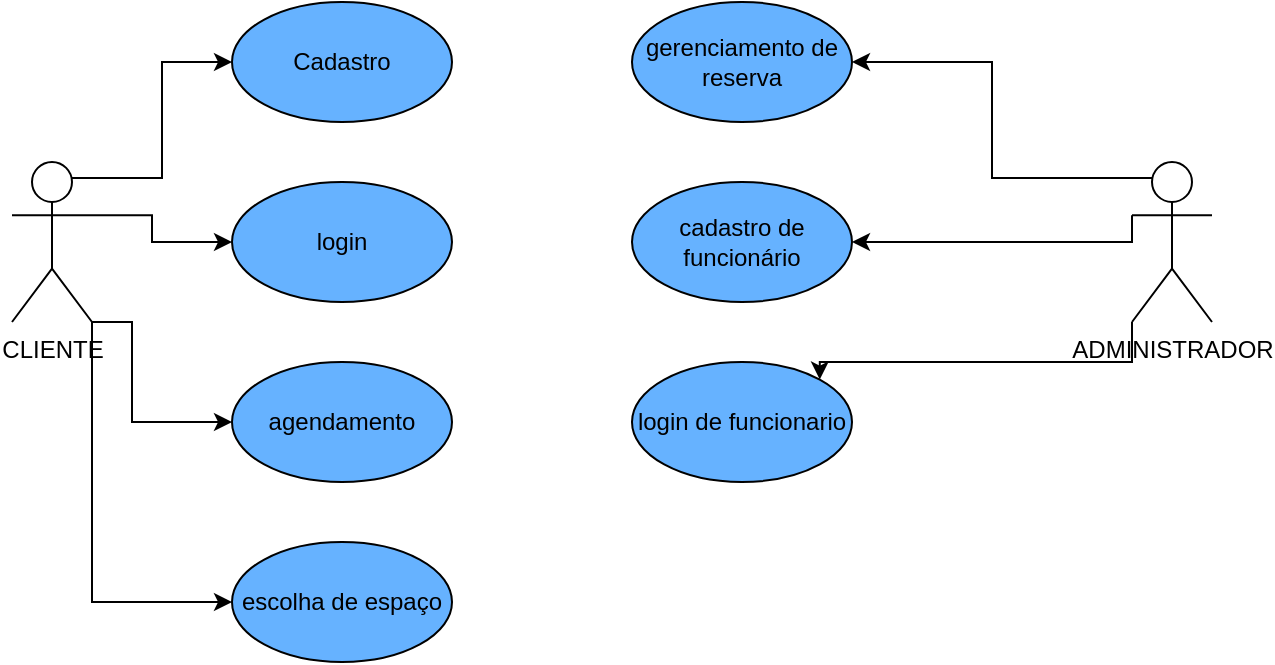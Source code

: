 <mxfile version="21.5.2" type="device">
  <diagram name="Página-1" id="bVTbEiBETd8POCgD1tPP">
    <mxGraphModel dx="1434" dy="770" grid="1" gridSize="10" guides="1" tooltips="1" connect="1" arrows="1" fold="1" page="1" pageScale="1" pageWidth="827" pageHeight="1169" math="0" shadow="0">
      <root>
        <mxCell id="0" />
        <mxCell id="1" parent="0" />
        <mxCell id="IVSDh0E4jYxHIzMtSPzy-12" style="edgeStyle=orthogonalEdgeStyle;rounded=0;orthogonalLoop=1;jettySize=auto;html=1;exitX=1;exitY=1;exitDx=0;exitDy=0;exitPerimeter=0;entryX=0;entryY=0.5;entryDx=0;entryDy=0;" edge="1" parent="1" source="IVSDh0E4jYxHIzMtSPzy-1" target="IVSDh0E4jYxHIzMtSPzy-5">
          <mxGeometry relative="1" as="geometry">
            <Array as="points">
              <mxPoint x="120" y="400" />
              <mxPoint x="120" y="450" />
            </Array>
          </mxGeometry>
        </mxCell>
        <mxCell id="IVSDh0E4jYxHIzMtSPzy-13" style="edgeStyle=orthogonalEdgeStyle;rounded=0;orthogonalLoop=1;jettySize=auto;html=1;exitX=1;exitY=0.333;exitDx=0;exitDy=0;exitPerimeter=0;" edge="1" parent="1" source="IVSDh0E4jYxHIzMtSPzy-1" target="IVSDh0E4jYxHIzMtSPzy-4">
          <mxGeometry relative="1" as="geometry">
            <Array as="points">
              <mxPoint x="130" y="347" />
              <mxPoint x="130" y="360" />
            </Array>
          </mxGeometry>
        </mxCell>
        <mxCell id="IVSDh0E4jYxHIzMtSPzy-14" style="edgeStyle=orthogonalEdgeStyle;rounded=0;orthogonalLoop=1;jettySize=auto;html=1;exitX=0.75;exitY=0.1;exitDx=0;exitDy=0;exitPerimeter=0;entryX=0;entryY=0.5;entryDx=0;entryDy=0;" edge="1" parent="1" source="IVSDh0E4jYxHIzMtSPzy-1" target="IVSDh0E4jYxHIzMtSPzy-3">
          <mxGeometry relative="1" as="geometry" />
        </mxCell>
        <mxCell id="IVSDh0E4jYxHIzMtSPzy-24" style="edgeStyle=orthogonalEdgeStyle;rounded=0;orthogonalLoop=1;jettySize=auto;html=1;exitX=1;exitY=1;exitDx=0;exitDy=0;exitPerimeter=0;entryX=0;entryY=0.5;entryDx=0;entryDy=0;" edge="1" parent="1" source="IVSDh0E4jYxHIzMtSPzy-1" target="IVSDh0E4jYxHIzMtSPzy-23">
          <mxGeometry relative="1" as="geometry" />
        </mxCell>
        <mxCell id="IVSDh0E4jYxHIzMtSPzy-1" value="&lt;div&gt;CLIENTE&lt;/div&gt;" style="shape=umlActor;verticalLabelPosition=bottom;verticalAlign=top;html=1;outlineConnect=0;" vertex="1" parent="1">
          <mxGeometry x="60" y="320" width="40" height="80" as="geometry" />
        </mxCell>
        <mxCell id="IVSDh0E4jYxHIzMtSPzy-3" value="&lt;div&gt;Cadastro&lt;/div&gt;" style="ellipse;whiteSpace=wrap;html=1;labelBackgroundColor=none;fillColor=#66B2FF;" vertex="1" parent="1">
          <mxGeometry x="170" y="240" width="110" height="60" as="geometry" />
        </mxCell>
        <mxCell id="IVSDh0E4jYxHIzMtSPzy-4" value="login" style="ellipse;whiteSpace=wrap;html=1;labelBackgroundColor=none;fillColor=#66B2FF;" vertex="1" parent="1">
          <mxGeometry x="170" y="330" width="110" height="60" as="geometry" />
        </mxCell>
        <mxCell id="IVSDh0E4jYxHIzMtSPzy-5" value="agendamento" style="ellipse;whiteSpace=wrap;html=1;labelBackgroundColor=none;fillColor=#66B2FF;" vertex="1" parent="1">
          <mxGeometry x="170" y="420" width="110" height="60" as="geometry" />
        </mxCell>
        <mxCell id="IVSDh0E4jYxHIzMtSPzy-16" style="edgeStyle=orthogonalEdgeStyle;rounded=0;orthogonalLoop=1;jettySize=auto;html=1;exitX=0.25;exitY=0.1;exitDx=0;exitDy=0;exitPerimeter=0;entryX=1;entryY=0.5;entryDx=0;entryDy=0;" edge="1" parent="1" source="IVSDh0E4jYxHIzMtSPzy-7" target="IVSDh0E4jYxHIzMtSPzy-10">
          <mxGeometry relative="1" as="geometry" />
        </mxCell>
        <mxCell id="IVSDh0E4jYxHIzMtSPzy-17" style="edgeStyle=orthogonalEdgeStyle;rounded=0;orthogonalLoop=1;jettySize=auto;html=1;exitX=0;exitY=0.333;exitDx=0;exitDy=0;exitPerimeter=0;" edge="1" parent="1" source="IVSDh0E4jYxHIzMtSPzy-7" target="IVSDh0E4jYxHIzMtSPzy-15">
          <mxGeometry relative="1" as="geometry">
            <Array as="points">
              <mxPoint x="620" y="360" />
            </Array>
          </mxGeometry>
        </mxCell>
        <mxCell id="IVSDh0E4jYxHIzMtSPzy-21" style="edgeStyle=orthogonalEdgeStyle;rounded=0;orthogonalLoop=1;jettySize=auto;html=1;exitX=0;exitY=1;exitDx=0;exitDy=0;exitPerimeter=0;entryX=1;entryY=0;entryDx=0;entryDy=0;" edge="1" parent="1" source="IVSDh0E4jYxHIzMtSPzy-7" target="IVSDh0E4jYxHIzMtSPzy-18">
          <mxGeometry relative="1" as="geometry">
            <Array as="points">
              <mxPoint x="620" y="420" />
              <mxPoint x="464" y="420" />
            </Array>
          </mxGeometry>
        </mxCell>
        <mxCell id="IVSDh0E4jYxHIzMtSPzy-7" value="&lt;div&gt;ADMINISTRADOR&lt;/div&gt;" style="shape=umlActor;verticalLabelPosition=bottom;verticalAlign=top;html=1;outlineConnect=0;" vertex="1" parent="1">
          <mxGeometry x="620" y="320" width="40" height="80" as="geometry" />
        </mxCell>
        <mxCell id="IVSDh0E4jYxHIzMtSPzy-10" value="&lt;div&gt;gerenciamento de reserva&lt;/div&gt;" style="ellipse;whiteSpace=wrap;html=1;labelBackgroundColor=none;fillColor=#66B2FF;" vertex="1" parent="1">
          <mxGeometry x="370" y="240" width="110" height="60" as="geometry" />
        </mxCell>
        <mxCell id="IVSDh0E4jYxHIzMtSPzy-15" value="&lt;div&gt;cadastro de funcionário&lt;br&gt;&lt;/div&gt;" style="ellipse;whiteSpace=wrap;html=1;labelBackgroundColor=none;fillColor=#66B2FF;" vertex="1" parent="1">
          <mxGeometry x="370" y="330" width="110" height="60" as="geometry" />
        </mxCell>
        <mxCell id="IVSDh0E4jYxHIzMtSPzy-18" value="login de funcionario" style="ellipse;whiteSpace=wrap;html=1;labelBackgroundColor=none;fillColor=#66B2FF;" vertex="1" parent="1">
          <mxGeometry x="370" y="420" width="110" height="60" as="geometry" />
        </mxCell>
        <mxCell id="IVSDh0E4jYxHIzMtSPzy-23" value="escolha de espaço" style="ellipse;whiteSpace=wrap;html=1;labelBackgroundColor=none;fillColor=#66B2FF;" vertex="1" parent="1">
          <mxGeometry x="170" y="510" width="110" height="60" as="geometry" />
        </mxCell>
      </root>
    </mxGraphModel>
  </diagram>
</mxfile>
